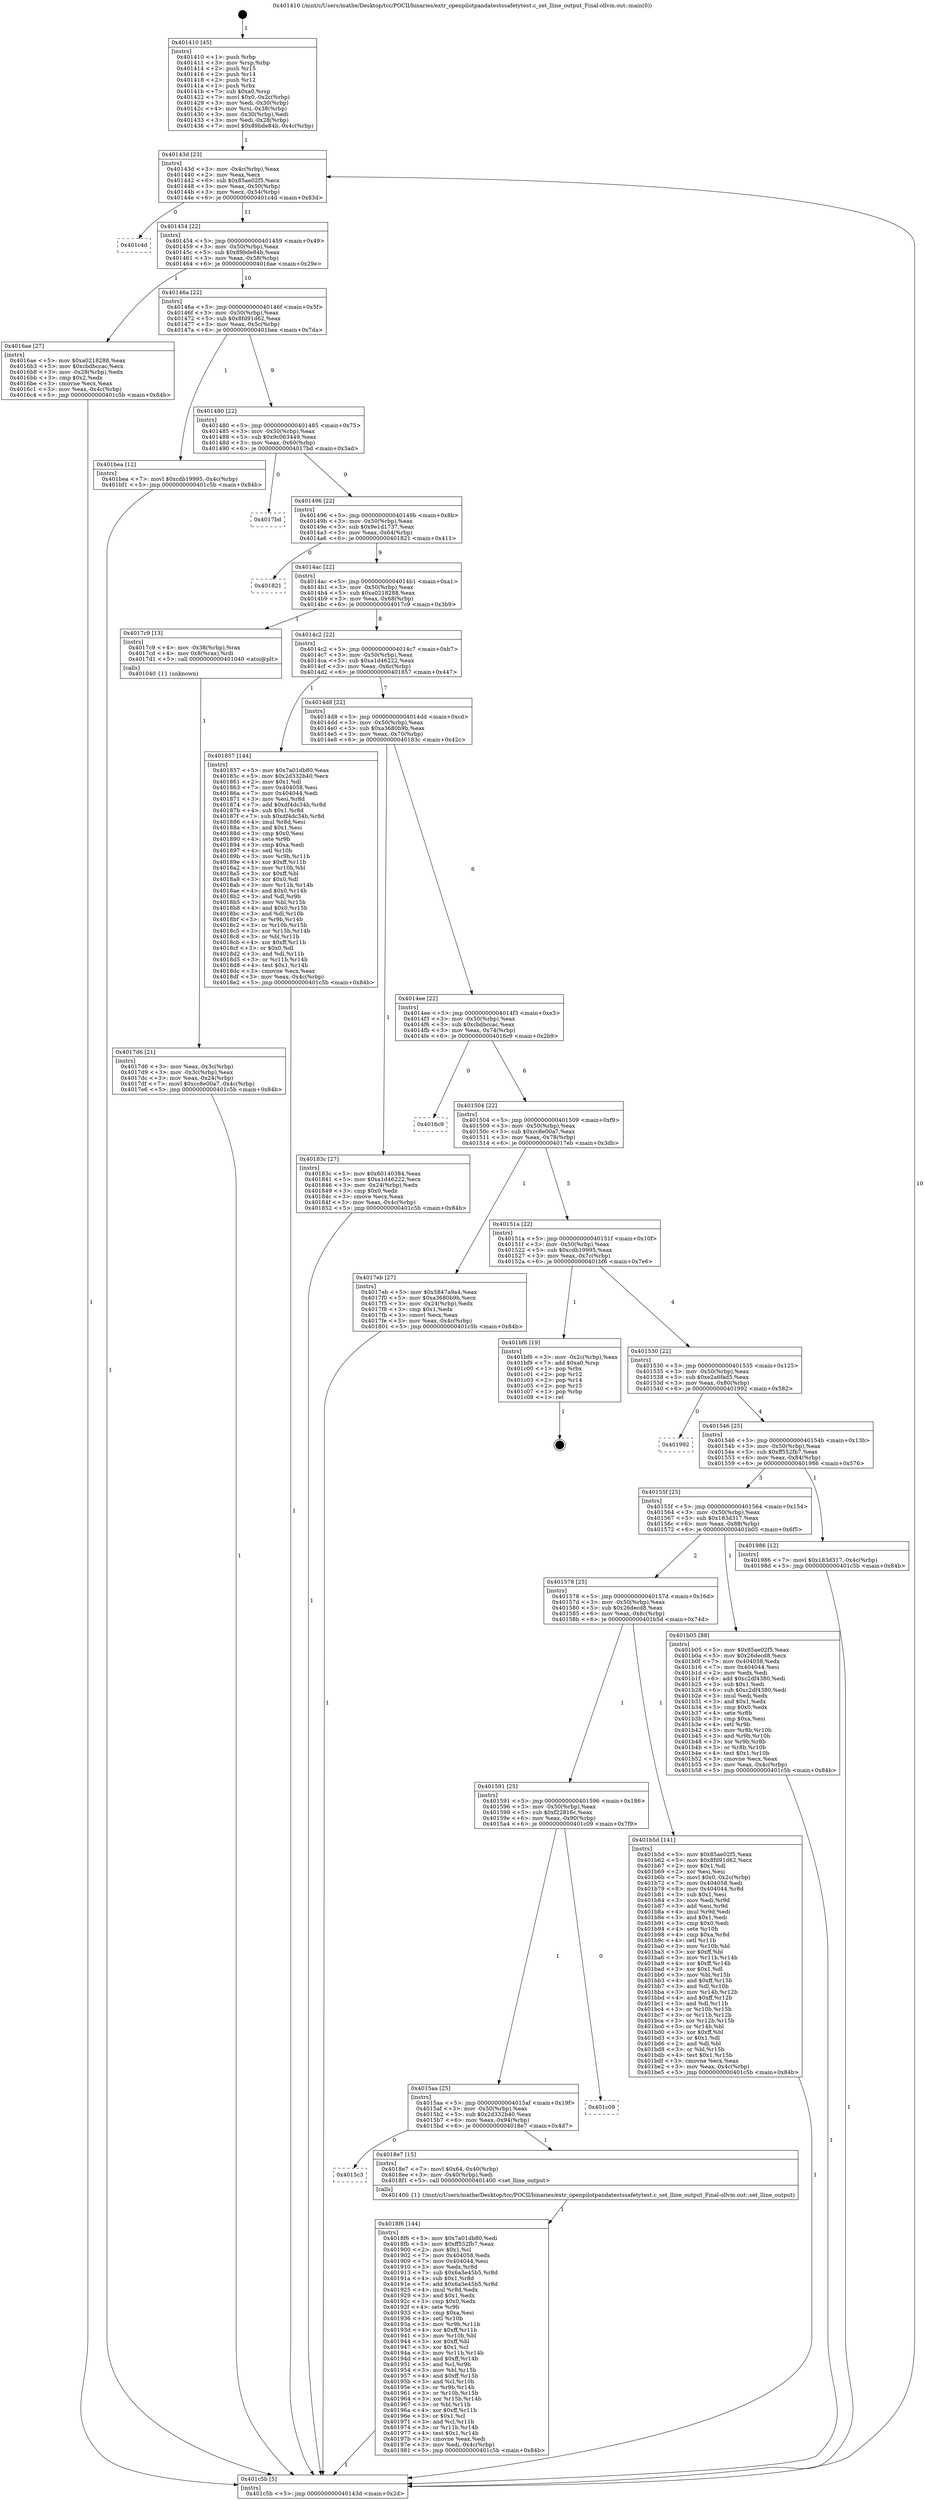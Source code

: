 digraph "0x401410" {
  label = "0x401410 (/mnt/c/Users/mathe/Desktop/tcc/POCII/binaries/extr_openpilotpandatestssafetytest.c_set_lline_output_Final-ollvm.out::main(0))"
  labelloc = "t"
  node[shape=record]

  Entry [label="",width=0.3,height=0.3,shape=circle,fillcolor=black,style=filled]
  "0x40143d" [label="{
     0x40143d [23]\l
     | [instrs]\l
     &nbsp;&nbsp;0x40143d \<+3\>: mov -0x4c(%rbp),%eax\l
     &nbsp;&nbsp;0x401440 \<+2\>: mov %eax,%ecx\l
     &nbsp;&nbsp;0x401442 \<+6\>: sub $0x85ae02f5,%ecx\l
     &nbsp;&nbsp;0x401448 \<+3\>: mov %eax,-0x50(%rbp)\l
     &nbsp;&nbsp;0x40144b \<+3\>: mov %ecx,-0x54(%rbp)\l
     &nbsp;&nbsp;0x40144e \<+6\>: je 0000000000401c4d \<main+0x83d\>\l
  }"]
  "0x401c4d" [label="{
     0x401c4d\l
  }", style=dashed]
  "0x401454" [label="{
     0x401454 [22]\l
     | [instrs]\l
     &nbsp;&nbsp;0x401454 \<+5\>: jmp 0000000000401459 \<main+0x49\>\l
     &nbsp;&nbsp;0x401459 \<+3\>: mov -0x50(%rbp),%eax\l
     &nbsp;&nbsp;0x40145c \<+5\>: sub $0x89bde84b,%eax\l
     &nbsp;&nbsp;0x401461 \<+3\>: mov %eax,-0x58(%rbp)\l
     &nbsp;&nbsp;0x401464 \<+6\>: je 00000000004016ae \<main+0x29e\>\l
  }"]
  Exit [label="",width=0.3,height=0.3,shape=circle,fillcolor=black,style=filled,peripheries=2]
  "0x4016ae" [label="{
     0x4016ae [27]\l
     | [instrs]\l
     &nbsp;&nbsp;0x4016ae \<+5\>: mov $0xa0218288,%eax\l
     &nbsp;&nbsp;0x4016b3 \<+5\>: mov $0xcbdbccac,%ecx\l
     &nbsp;&nbsp;0x4016b8 \<+3\>: mov -0x28(%rbp),%edx\l
     &nbsp;&nbsp;0x4016bb \<+3\>: cmp $0x2,%edx\l
     &nbsp;&nbsp;0x4016be \<+3\>: cmovne %ecx,%eax\l
     &nbsp;&nbsp;0x4016c1 \<+3\>: mov %eax,-0x4c(%rbp)\l
     &nbsp;&nbsp;0x4016c4 \<+5\>: jmp 0000000000401c5b \<main+0x84b\>\l
  }"]
  "0x40146a" [label="{
     0x40146a [22]\l
     | [instrs]\l
     &nbsp;&nbsp;0x40146a \<+5\>: jmp 000000000040146f \<main+0x5f\>\l
     &nbsp;&nbsp;0x40146f \<+3\>: mov -0x50(%rbp),%eax\l
     &nbsp;&nbsp;0x401472 \<+5\>: sub $0x8fd91d62,%eax\l
     &nbsp;&nbsp;0x401477 \<+3\>: mov %eax,-0x5c(%rbp)\l
     &nbsp;&nbsp;0x40147a \<+6\>: je 0000000000401bea \<main+0x7da\>\l
  }"]
  "0x401c5b" [label="{
     0x401c5b [5]\l
     | [instrs]\l
     &nbsp;&nbsp;0x401c5b \<+5\>: jmp 000000000040143d \<main+0x2d\>\l
  }"]
  "0x401410" [label="{
     0x401410 [45]\l
     | [instrs]\l
     &nbsp;&nbsp;0x401410 \<+1\>: push %rbp\l
     &nbsp;&nbsp;0x401411 \<+3\>: mov %rsp,%rbp\l
     &nbsp;&nbsp;0x401414 \<+2\>: push %r15\l
     &nbsp;&nbsp;0x401416 \<+2\>: push %r14\l
     &nbsp;&nbsp;0x401418 \<+2\>: push %r12\l
     &nbsp;&nbsp;0x40141a \<+1\>: push %rbx\l
     &nbsp;&nbsp;0x40141b \<+7\>: sub $0xa0,%rsp\l
     &nbsp;&nbsp;0x401422 \<+7\>: movl $0x0,-0x2c(%rbp)\l
     &nbsp;&nbsp;0x401429 \<+3\>: mov %edi,-0x30(%rbp)\l
     &nbsp;&nbsp;0x40142c \<+4\>: mov %rsi,-0x38(%rbp)\l
     &nbsp;&nbsp;0x401430 \<+3\>: mov -0x30(%rbp),%edi\l
     &nbsp;&nbsp;0x401433 \<+3\>: mov %edi,-0x28(%rbp)\l
     &nbsp;&nbsp;0x401436 \<+7\>: movl $0x89bde84b,-0x4c(%rbp)\l
  }"]
  "0x4018f6" [label="{
     0x4018f6 [144]\l
     | [instrs]\l
     &nbsp;&nbsp;0x4018f6 \<+5\>: mov $0x7a01db80,%edi\l
     &nbsp;&nbsp;0x4018fb \<+5\>: mov $0xff552fb7,%eax\l
     &nbsp;&nbsp;0x401900 \<+2\>: mov $0x1,%cl\l
     &nbsp;&nbsp;0x401902 \<+7\>: mov 0x404058,%edx\l
     &nbsp;&nbsp;0x401909 \<+7\>: mov 0x404044,%esi\l
     &nbsp;&nbsp;0x401910 \<+3\>: mov %edx,%r8d\l
     &nbsp;&nbsp;0x401913 \<+7\>: sub $0x6a3e45b5,%r8d\l
     &nbsp;&nbsp;0x40191a \<+4\>: sub $0x1,%r8d\l
     &nbsp;&nbsp;0x40191e \<+7\>: add $0x6a3e45b5,%r8d\l
     &nbsp;&nbsp;0x401925 \<+4\>: imul %r8d,%edx\l
     &nbsp;&nbsp;0x401929 \<+3\>: and $0x1,%edx\l
     &nbsp;&nbsp;0x40192c \<+3\>: cmp $0x0,%edx\l
     &nbsp;&nbsp;0x40192f \<+4\>: sete %r9b\l
     &nbsp;&nbsp;0x401933 \<+3\>: cmp $0xa,%esi\l
     &nbsp;&nbsp;0x401936 \<+4\>: setl %r10b\l
     &nbsp;&nbsp;0x40193a \<+3\>: mov %r9b,%r11b\l
     &nbsp;&nbsp;0x40193d \<+4\>: xor $0xff,%r11b\l
     &nbsp;&nbsp;0x401941 \<+3\>: mov %r10b,%bl\l
     &nbsp;&nbsp;0x401944 \<+3\>: xor $0xff,%bl\l
     &nbsp;&nbsp;0x401947 \<+3\>: xor $0x1,%cl\l
     &nbsp;&nbsp;0x40194a \<+3\>: mov %r11b,%r14b\l
     &nbsp;&nbsp;0x40194d \<+4\>: and $0xff,%r14b\l
     &nbsp;&nbsp;0x401951 \<+3\>: and %cl,%r9b\l
     &nbsp;&nbsp;0x401954 \<+3\>: mov %bl,%r15b\l
     &nbsp;&nbsp;0x401957 \<+4\>: and $0xff,%r15b\l
     &nbsp;&nbsp;0x40195b \<+3\>: and %cl,%r10b\l
     &nbsp;&nbsp;0x40195e \<+3\>: or %r9b,%r14b\l
     &nbsp;&nbsp;0x401961 \<+3\>: or %r10b,%r15b\l
     &nbsp;&nbsp;0x401964 \<+3\>: xor %r15b,%r14b\l
     &nbsp;&nbsp;0x401967 \<+3\>: or %bl,%r11b\l
     &nbsp;&nbsp;0x40196a \<+4\>: xor $0xff,%r11b\l
     &nbsp;&nbsp;0x40196e \<+3\>: or $0x1,%cl\l
     &nbsp;&nbsp;0x401971 \<+3\>: and %cl,%r11b\l
     &nbsp;&nbsp;0x401974 \<+3\>: or %r11b,%r14b\l
     &nbsp;&nbsp;0x401977 \<+4\>: test $0x1,%r14b\l
     &nbsp;&nbsp;0x40197b \<+3\>: cmovne %eax,%edi\l
     &nbsp;&nbsp;0x40197e \<+3\>: mov %edi,-0x4c(%rbp)\l
     &nbsp;&nbsp;0x401981 \<+5\>: jmp 0000000000401c5b \<main+0x84b\>\l
  }"]
  "0x401bea" [label="{
     0x401bea [12]\l
     | [instrs]\l
     &nbsp;&nbsp;0x401bea \<+7\>: movl $0xcdb19995,-0x4c(%rbp)\l
     &nbsp;&nbsp;0x401bf1 \<+5\>: jmp 0000000000401c5b \<main+0x84b\>\l
  }"]
  "0x401480" [label="{
     0x401480 [22]\l
     | [instrs]\l
     &nbsp;&nbsp;0x401480 \<+5\>: jmp 0000000000401485 \<main+0x75\>\l
     &nbsp;&nbsp;0x401485 \<+3\>: mov -0x50(%rbp),%eax\l
     &nbsp;&nbsp;0x401488 \<+5\>: sub $0x9c063449,%eax\l
     &nbsp;&nbsp;0x40148d \<+3\>: mov %eax,-0x60(%rbp)\l
     &nbsp;&nbsp;0x401490 \<+6\>: je 00000000004017bd \<main+0x3ad\>\l
  }"]
  "0x4015c3" [label="{
     0x4015c3\l
  }", style=dashed]
  "0x4017bd" [label="{
     0x4017bd\l
  }", style=dashed]
  "0x401496" [label="{
     0x401496 [22]\l
     | [instrs]\l
     &nbsp;&nbsp;0x401496 \<+5\>: jmp 000000000040149b \<main+0x8b\>\l
     &nbsp;&nbsp;0x40149b \<+3\>: mov -0x50(%rbp),%eax\l
     &nbsp;&nbsp;0x40149e \<+5\>: sub $0x9e1d1737,%eax\l
     &nbsp;&nbsp;0x4014a3 \<+3\>: mov %eax,-0x64(%rbp)\l
     &nbsp;&nbsp;0x4014a6 \<+6\>: je 0000000000401821 \<main+0x411\>\l
  }"]
  "0x4018e7" [label="{
     0x4018e7 [15]\l
     | [instrs]\l
     &nbsp;&nbsp;0x4018e7 \<+7\>: movl $0x64,-0x40(%rbp)\l
     &nbsp;&nbsp;0x4018ee \<+3\>: mov -0x40(%rbp),%edi\l
     &nbsp;&nbsp;0x4018f1 \<+5\>: call 0000000000401400 \<set_lline_output\>\l
     | [calls]\l
     &nbsp;&nbsp;0x401400 \{1\} (/mnt/c/Users/mathe/Desktop/tcc/POCII/binaries/extr_openpilotpandatestssafetytest.c_set_lline_output_Final-ollvm.out::set_lline_output)\l
  }"]
  "0x401821" [label="{
     0x401821\l
  }", style=dashed]
  "0x4014ac" [label="{
     0x4014ac [22]\l
     | [instrs]\l
     &nbsp;&nbsp;0x4014ac \<+5\>: jmp 00000000004014b1 \<main+0xa1\>\l
     &nbsp;&nbsp;0x4014b1 \<+3\>: mov -0x50(%rbp),%eax\l
     &nbsp;&nbsp;0x4014b4 \<+5\>: sub $0xa0218288,%eax\l
     &nbsp;&nbsp;0x4014b9 \<+3\>: mov %eax,-0x68(%rbp)\l
     &nbsp;&nbsp;0x4014bc \<+6\>: je 00000000004017c9 \<main+0x3b9\>\l
  }"]
  "0x4015aa" [label="{
     0x4015aa [25]\l
     | [instrs]\l
     &nbsp;&nbsp;0x4015aa \<+5\>: jmp 00000000004015af \<main+0x19f\>\l
     &nbsp;&nbsp;0x4015af \<+3\>: mov -0x50(%rbp),%eax\l
     &nbsp;&nbsp;0x4015b2 \<+5\>: sub $0x2d332b40,%eax\l
     &nbsp;&nbsp;0x4015b7 \<+6\>: mov %eax,-0x94(%rbp)\l
     &nbsp;&nbsp;0x4015bd \<+6\>: je 00000000004018e7 \<main+0x4d7\>\l
  }"]
  "0x4017c9" [label="{
     0x4017c9 [13]\l
     | [instrs]\l
     &nbsp;&nbsp;0x4017c9 \<+4\>: mov -0x38(%rbp),%rax\l
     &nbsp;&nbsp;0x4017cd \<+4\>: mov 0x8(%rax),%rdi\l
     &nbsp;&nbsp;0x4017d1 \<+5\>: call 0000000000401040 \<atoi@plt\>\l
     | [calls]\l
     &nbsp;&nbsp;0x401040 \{1\} (unknown)\l
  }"]
  "0x4014c2" [label="{
     0x4014c2 [22]\l
     | [instrs]\l
     &nbsp;&nbsp;0x4014c2 \<+5\>: jmp 00000000004014c7 \<main+0xb7\>\l
     &nbsp;&nbsp;0x4014c7 \<+3\>: mov -0x50(%rbp),%eax\l
     &nbsp;&nbsp;0x4014ca \<+5\>: sub $0xa1d46222,%eax\l
     &nbsp;&nbsp;0x4014cf \<+3\>: mov %eax,-0x6c(%rbp)\l
     &nbsp;&nbsp;0x4014d2 \<+6\>: je 0000000000401857 \<main+0x447\>\l
  }"]
  "0x4017d6" [label="{
     0x4017d6 [21]\l
     | [instrs]\l
     &nbsp;&nbsp;0x4017d6 \<+3\>: mov %eax,-0x3c(%rbp)\l
     &nbsp;&nbsp;0x4017d9 \<+3\>: mov -0x3c(%rbp),%eax\l
     &nbsp;&nbsp;0x4017dc \<+3\>: mov %eax,-0x24(%rbp)\l
     &nbsp;&nbsp;0x4017df \<+7\>: movl $0xcc8e00a7,-0x4c(%rbp)\l
     &nbsp;&nbsp;0x4017e6 \<+5\>: jmp 0000000000401c5b \<main+0x84b\>\l
  }"]
  "0x401c09" [label="{
     0x401c09\l
  }", style=dashed]
  "0x401857" [label="{
     0x401857 [144]\l
     | [instrs]\l
     &nbsp;&nbsp;0x401857 \<+5\>: mov $0x7a01db80,%eax\l
     &nbsp;&nbsp;0x40185c \<+5\>: mov $0x2d332b40,%ecx\l
     &nbsp;&nbsp;0x401861 \<+2\>: mov $0x1,%dl\l
     &nbsp;&nbsp;0x401863 \<+7\>: mov 0x404058,%esi\l
     &nbsp;&nbsp;0x40186a \<+7\>: mov 0x404044,%edi\l
     &nbsp;&nbsp;0x401871 \<+3\>: mov %esi,%r8d\l
     &nbsp;&nbsp;0x401874 \<+7\>: add $0xdf4dc34b,%r8d\l
     &nbsp;&nbsp;0x40187b \<+4\>: sub $0x1,%r8d\l
     &nbsp;&nbsp;0x40187f \<+7\>: sub $0xdf4dc34b,%r8d\l
     &nbsp;&nbsp;0x401886 \<+4\>: imul %r8d,%esi\l
     &nbsp;&nbsp;0x40188a \<+3\>: and $0x1,%esi\l
     &nbsp;&nbsp;0x40188d \<+3\>: cmp $0x0,%esi\l
     &nbsp;&nbsp;0x401890 \<+4\>: sete %r9b\l
     &nbsp;&nbsp;0x401894 \<+3\>: cmp $0xa,%edi\l
     &nbsp;&nbsp;0x401897 \<+4\>: setl %r10b\l
     &nbsp;&nbsp;0x40189b \<+3\>: mov %r9b,%r11b\l
     &nbsp;&nbsp;0x40189e \<+4\>: xor $0xff,%r11b\l
     &nbsp;&nbsp;0x4018a2 \<+3\>: mov %r10b,%bl\l
     &nbsp;&nbsp;0x4018a5 \<+3\>: xor $0xff,%bl\l
     &nbsp;&nbsp;0x4018a8 \<+3\>: xor $0x0,%dl\l
     &nbsp;&nbsp;0x4018ab \<+3\>: mov %r11b,%r14b\l
     &nbsp;&nbsp;0x4018ae \<+4\>: and $0x0,%r14b\l
     &nbsp;&nbsp;0x4018b2 \<+3\>: and %dl,%r9b\l
     &nbsp;&nbsp;0x4018b5 \<+3\>: mov %bl,%r15b\l
     &nbsp;&nbsp;0x4018b8 \<+4\>: and $0x0,%r15b\l
     &nbsp;&nbsp;0x4018bc \<+3\>: and %dl,%r10b\l
     &nbsp;&nbsp;0x4018bf \<+3\>: or %r9b,%r14b\l
     &nbsp;&nbsp;0x4018c2 \<+3\>: or %r10b,%r15b\l
     &nbsp;&nbsp;0x4018c5 \<+3\>: xor %r15b,%r14b\l
     &nbsp;&nbsp;0x4018c8 \<+3\>: or %bl,%r11b\l
     &nbsp;&nbsp;0x4018cb \<+4\>: xor $0xff,%r11b\l
     &nbsp;&nbsp;0x4018cf \<+3\>: or $0x0,%dl\l
     &nbsp;&nbsp;0x4018d2 \<+3\>: and %dl,%r11b\l
     &nbsp;&nbsp;0x4018d5 \<+3\>: or %r11b,%r14b\l
     &nbsp;&nbsp;0x4018d8 \<+4\>: test $0x1,%r14b\l
     &nbsp;&nbsp;0x4018dc \<+3\>: cmovne %ecx,%eax\l
     &nbsp;&nbsp;0x4018df \<+3\>: mov %eax,-0x4c(%rbp)\l
     &nbsp;&nbsp;0x4018e2 \<+5\>: jmp 0000000000401c5b \<main+0x84b\>\l
  }"]
  "0x4014d8" [label="{
     0x4014d8 [22]\l
     | [instrs]\l
     &nbsp;&nbsp;0x4014d8 \<+5\>: jmp 00000000004014dd \<main+0xcd\>\l
     &nbsp;&nbsp;0x4014dd \<+3\>: mov -0x50(%rbp),%eax\l
     &nbsp;&nbsp;0x4014e0 \<+5\>: sub $0xa3680b9b,%eax\l
     &nbsp;&nbsp;0x4014e5 \<+3\>: mov %eax,-0x70(%rbp)\l
     &nbsp;&nbsp;0x4014e8 \<+6\>: je 000000000040183c \<main+0x42c\>\l
  }"]
  "0x401591" [label="{
     0x401591 [25]\l
     | [instrs]\l
     &nbsp;&nbsp;0x401591 \<+5\>: jmp 0000000000401596 \<main+0x186\>\l
     &nbsp;&nbsp;0x401596 \<+3\>: mov -0x50(%rbp),%eax\l
     &nbsp;&nbsp;0x401599 \<+5\>: sub $0xf22816c,%eax\l
     &nbsp;&nbsp;0x40159e \<+6\>: mov %eax,-0x90(%rbp)\l
     &nbsp;&nbsp;0x4015a4 \<+6\>: je 0000000000401c09 \<main+0x7f9\>\l
  }"]
  "0x40183c" [label="{
     0x40183c [27]\l
     | [instrs]\l
     &nbsp;&nbsp;0x40183c \<+5\>: mov $0x60140384,%eax\l
     &nbsp;&nbsp;0x401841 \<+5\>: mov $0xa1d46222,%ecx\l
     &nbsp;&nbsp;0x401846 \<+3\>: mov -0x24(%rbp),%edx\l
     &nbsp;&nbsp;0x401849 \<+3\>: cmp $0x0,%edx\l
     &nbsp;&nbsp;0x40184c \<+3\>: cmove %ecx,%eax\l
     &nbsp;&nbsp;0x40184f \<+3\>: mov %eax,-0x4c(%rbp)\l
     &nbsp;&nbsp;0x401852 \<+5\>: jmp 0000000000401c5b \<main+0x84b\>\l
  }"]
  "0x4014ee" [label="{
     0x4014ee [22]\l
     | [instrs]\l
     &nbsp;&nbsp;0x4014ee \<+5\>: jmp 00000000004014f3 \<main+0xe3\>\l
     &nbsp;&nbsp;0x4014f3 \<+3\>: mov -0x50(%rbp),%eax\l
     &nbsp;&nbsp;0x4014f6 \<+5\>: sub $0xcbdbccac,%eax\l
     &nbsp;&nbsp;0x4014fb \<+3\>: mov %eax,-0x74(%rbp)\l
     &nbsp;&nbsp;0x4014fe \<+6\>: je 00000000004016c9 \<main+0x2b9\>\l
  }"]
  "0x401b5d" [label="{
     0x401b5d [141]\l
     | [instrs]\l
     &nbsp;&nbsp;0x401b5d \<+5\>: mov $0x85ae02f5,%eax\l
     &nbsp;&nbsp;0x401b62 \<+5\>: mov $0x8fd91d62,%ecx\l
     &nbsp;&nbsp;0x401b67 \<+2\>: mov $0x1,%dl\l
     &nbsp;&nbsp;0x401b69 \<+2\>: xor %esi,%esi\l
     &nbsp;&nbsp;0x401b6b \<+7\>: movl $0x0,-0x2c(%rbp)\l
     &nbsp;&nbsp;0x401b72 \<+7\>: mov 0x404058,%edi\l
     &nbsp;&nbsp;0x401b79 \<+8\>: mov 0x404044,%r8d\l
     &nbsp;&nbsp;0x401b81 \<+3\>: sub $0x1,%esi\l
     &nbsp;&nbsp;0x401b84 \<+3\>: mov %edi,%r9d\l
     &nbsp;&nbsp;0x401b87 \<+3\>: add %esi,%r9d\l
     &nbsp;&nbsp;0x401b8a \<+4\>: imul %r9d,%edi\l
     &nbsp;&nbsp;0x401b8e \<+3\>: and $0x1,%edi\l
     &nbsp;&nbsp;0x401b91 \<+3\>: cmp $0x0,%edi\l
     &nbsp;&nbsp;0x401b94 \<+4\>: sete %r10b\l
     &nbsp;&nbsp;0x401b98 \<+4\>: cmp $0xa,%r8d\l
     &nbsp;&nbsp;0x401b9c \<+4\>: setl %r11b\l
     &nbsp;&nbsp;0x401ba0 \<+3\>: mov %r10b,%bl\l
     &nbsp;&nbsp;0x401ba3 \<+3\>: xor $0xff,%bl\l
     &nbsp;&nbsp;0x401ba6 \<+3\>: mov %r11b,%r14b\l
     &nbsp;&nbsp;0x401ba9 \<+4\>: xor $0xff,%r14b\l
     &nbsp;&nbsp;0x401bad \<+3\>: xor $0x1,%dl\l
     &nbsp;&nbsp;0x401bb0 \<+3\>: mov %bl,%r15b\l
     &nbsp;&nbsp;0x401bb3 \<+4\>: and $0xff,%r15b\l
     &nbsp;&nbsp;0x401bb7 \<+3\>: and %dl,%r10b\l
     &nbsp;&nbsp;0x401bba \<+3\>: mov %r14b,%r12b\l
     &nbsp;&nbsp;0x401bbd \<+4\>: and $0xff,%r12b\l
     &nbsp;&nbsp;0x401bc1 \<+3\>: and %dl,%r11b\l
     &nbsp;&nbsp;0x401bc4 \<+3\>: or %r10b,%r15b\l
     &nbsp;&nbsp;0x401bc7 \<+3\>: or %r11b,%r12b\l
     &nbsp;&nbsp;0x401bca \<+3\>: xor %r12b,%r15b\l
     &nbsp;&nbsp;0x401bcd \<+3\>: or %r14b,%bl\l
     &nbsp;&nbsp;0x401bd0 \<+3\>: xor $0xff,%bl\l
     &nbsp;&nbsp;0x401bd3 \<+3\>: or $0x1,%dl\l
     &nbsp;&nbsp;0x401bd6 \<+2\>: and %dl,%bl\l
     &nbsp;&nbsp;0x401bd8 \<+3\>: or %bl,%r15b\l
     &nbsp;&nbsp;0x401bdb \<+4\>: test $0x1,%r15b\l
     &nbsp;&nbsp;0x401bdf \<+3\>: cmovne %ecx,%eax\l
     &nbsp;&nbsp;0x401be2 \<+3\>: mov %eax,-0x4c(%rbp)\l
     &nbsp;&nbsp;0x401be5 \<+5\>: jmp 0000000000401c5b \<main+0x84b\>\l
  }"]
  "0x4016c9" [label="{
     0x4016c9\l
  }", style=dashed]
  "0x401504" [label="{
     0x401504 [22]\l
     | [instrs]\l
     &nbsp;&nbsp;0x401504 \<+5\>: jmp 0000000000401509 \<main+0xf9\>\l
     &nbsp;&nbsp;0x401509 \<+3\>: mov -0x50(%rbp),%eax\l
     &nbsp;&nbsp;0x40150c \<+5\>: sub $0xcc8e00a7,%eax\l
     &nbsp;&nbsp;0x401511 \<+3\>: mov %eax,-0x78(%rbp)\l
     &nbsp;&nbsp;0x401514 \<+6\>: je 00000000004017eb \<main+0x3db\>\l
  }"]
  "0x401578" [label="{
     0x401578 [25]\l
     | [instrs]\l
     &nbsp;&nbsp;0x401578 \<+5\>: jmp 000000000040157d \<main+0x16d\>\l
     &nbsp;&nbsp;0x40157d \<+3\>: mov -0x50(%rbp),%eax\l
     &nbsp;&nbsp;0x401580 \<+5\>: sub $0x26decd8,%eax\l
     &nbsp;&nbsp;0x401585 \<+6\>: mov %eax,-0x8c(%rbp)\l
     &nbsp;&nbsp;0x40158b \<+6\>: je 0000000000401b5d \<main+0x74d\>\l
  }"]
  "0x4017eb" [label="{
     0x4017eb [27]\l
     | [instrs]\l
     &nbsp;&nbsp;0x4017eb \<+5\>: mov $0x5847a9a4,%eax\l
     &nbsp;&nbsp;0x4017f0 \<+5\>: mov $0xa3680b9b,%ecx\l
     &nbsp;&nbsp;0x4017f5 \<+3\>: mov -0x24(%rbp),%edx\l
     &nbsp;&nbsp;0x4017f8 \<+3\>: cmp $0x1,%edx\l
     &nbsp;&nbsp;0x4017fb \<+3\>: cmovl %ecx,%eax\l
     &nbsp;&nbsp;0x4017fe \<+3\>: mov %eax,-0x4c(%rbp)\l
     &nbsp;&nbsp;0x401801 \<+5\>: jmp 0000000000401c5b \<main+0x84b\>\l
  }"]
  "0x40151a" [label="{
     0x40151a [22]\l
     | [instrs]\l
     &nbsp;&nbsp;0x40151a \<+5\>: jmp 000000000040151f \<main+0x10f\>\l
     &nbsp;&nbsp;0x40151f \<+3\>: mov -0x50(%rbp),%eax\l
     &nbsp;&nbsp;0x401522 \<+5\>: sub $0xcdb19995,%eax\l
     &nbsp;&nbsp;0x401527 \<+3\>: mov %eax,-0x7c(%rbp)\l
     &nbsp;&nbsp;0x40152a \<+6\>: je 0000000000401bf6 \<main+0x7e6\>\l
  }"]
  "0x401b05" [label="{
     0x401b05 [88]\l
     | [instrs]\l
     &nbsp;&nbsp;0x401b05 \<+5\>: mov $0x85ae02f5,%eax\l
     &nbsp;&nbsp;0x401b0a \<+5\>: mov $0x26decd8,%ecx\l
     &nbsp;&nbsp;0x401b0f \<+7\>: mov 0x404058,%edx\l
     &nbsp;&nbsp;0x401b16 \<+7\>: mov 0x404044,%esi\l
     &nbsp;&nbsp;0x401b1d \<+2\>: mov %edx,%edi\l
     &nbsp;&nbsp;0x401b1f \<+6\>: add $0xc2df4380,%edi\l
     &nbsp;&nbsp;0x401b25 \<+3\>: sub $0x1,%edi\l
     &nbsp;&nbsp;0x401b28 \<+6\>: sub $0xc2df4380,%edi\l
     &nbsp;&nbsp;0x401b2e \<+3\>: imul %edi,%edx\l
     &nbsp;&nbsp;0x401b31 \<+3\>: and $0x1,%edx\l
     &nbsp;&nbsp;0x401b34 \<+3\>: cmp $0x0,%edx\l
     &nbsp;&nbsp;0x401b37 \<+4\>: sete %r8b\l
     &nbsp;&nbsp;0x401b3b \<+3\>: cmp $0xa,%esi\l
     &nbsp;&nbsp;0x401b3e \<+4\>: setl %r9b\l
     &nbsp;&nbsp;0x401b42 \<+3\>: mov %r8b,%r10b\l
     &nbsp;&nbsp;0x401b45 \<+3\>: and %r9b,%r10b\l
     &nbsp;&nbsp;0x401b48 \<+3\>: xor %r9b,%r8b\l
     &nbsp;&nbsp;0x401b4b \<+3\>: or %r8b,%r10b\l
     &nbsp;&nbsp;0x401b4e \<+4\>: test $0x1,%r10b\l
     &nbsp;&nbsp;0x401b52 \<+3\>: cmovne %ecx,%eax\l
     &nbsp;&nbsp;0x401b55 \<+3\>: mov %eax,-0x4c(%rbp)\l
     &nbsp;&nbsp;0x401b58 \<+5\>: jmp 0000000000401c5b \<main+0x84b\>\l
  }"]
  "0x401bf6" [label="{
     0x401bf6 [19]\l
     | [instrs]\l
     &nbsp;&nbsp;0x401bf6 \<+3\>: mov -0x2c(%rbp),%eax\l
     &nbsp;&nbsp;0x401bf9 \<+7\>: add $0xa0,%rsp\l
     &nbsp;&nbsp;0x401c00 \<+1\>: pop %rbx\l
     &nbsp;&nbsp;0x401c01 \<+2\>: pop %r12\l
     &nbsp;&nbsp;0x401c03 \<+2\>: pop %r14\l
     &nbsp;&nbsp;0x401c05 \<+2\>: pop %r15\l
     &nbsp;&nbsp;0x401c07 \<+1\>: pop %rbp\l
     &nbsp;&nbsp;0x401c08 \<+1\>: ret\l
  }"]
  "0x401530" [label="{
     0x401530 [22]\l
     | [instrs]\l
     &nbsp;&nbsp;0x401530 \<+5\>: jmp 0000000000401535 \<main+0x125\>\l
     &nbsp;&nbsp;0x401535 \<+3\>: mov -0x50(%rbp),%eax\l
     &nbsp;&nbsp;0x401538 \<+5\>: sub $0xe2a6fad5,%eax\l
     &nbsp;&nbsp;0x40153d \<+3\>: mov %eax,-0x80(%rbp)\l
     &nbsp;&nbsp;0x401540 \<+6\>: je 0000000000401992 \<main+0x582\>\l
  }"]
  "0x40155f" [label="{
     0x40155f [25]\l
     | [instrs]\l
     &nbsp;&nbsp;0x40155f \<+5\>: jmp 0000000000401564 \<main+0x154\>\l
     &nbsp;&nbsp;0x401564 \<+3\>: mov -0x50(%rbp),%eax\l
     &nbsp;&nbsp;0x401567 \<+5\>: sub $0x183d317,%eax\l
     &nbsp;&nbsp;0x40156c \<+6\>: mov %eax,-0x88(%rbp)\l
     &nbsp;&nbsp;0x401572 \<+6\>: je 0000000000401b05 \<main+0x6f5\>\l
  }"]
  "0x401992" [label="{
     0x401992\l
  }", style=dashed]
  "0x401546" [label="{
     0x401546 [25]\l
     | [instrs]\l
     &nbsp;&nbsp;0x401546 \<+5\>: jmp 000000000040154b \<main+0x13b\>\l
     &nbsp;&nbsp;0x40154b \<+3\>: mov -0x50(%rbp),%eax\l
     &nbsp;&nbsp;0x40154e \<+5\>: sub $0xff552fb7,%eax\l
     &nbsp;&nbsp;0x401553 \<+6\>: mov %eax,-0x84(%rbp)\l
     &nbsp;&nbsp;0x401559 \<+6\>: je 0000000000401986 \<main+0x576\>\l
  }"]
  "0x401986" [label="{
     0x401986 [12]\l
     | [instrs]\l
     &nbsp;&nbsp;0x401986 \<+7\>: movl $0x183d317,-0x4c(%rbp)\l
     &nbsp;&nbsp;0x40198d \<+5\>: jmp 0000000000401c5b \<main+0x84b\>\l
  }"]
  Entry -> "0x401410" [label=" 1"]
  "0x40143d" -> "0x401c4d" [label=" 0"]
  "0x40143d" -> "0x401454" [label=" 11"]
  "0x401bf6" -> Exit [label=" 1"]
  "0x401454" -> "0x4016ae" [label=" 1"]
  "0x401454" -> "0x40146a" [label=" 10"]
  "0x4016ae" -> "0x401c5b" [label=" 1"]
  "0x401410" -> "0x40143d" [label=" 1"]
  "0x401c5b" -> "0x40143d" [label=" 10"]
  "0x401bea" -> "0x401c5b" [label=" 1"]
  "0x40146a" -> "0x401bea" [label=" 1"]
  "0x40146a" -> "0x401480" [label=" 9"]
  "0x401b5d" -> "0x401c5b" [label=" 1"]
  "0x401480" -> "0x4017bd" [label=" 0"]
  "0x401480" -> "0x401496" [label=" 9"]
  "0x401b05" -> "0x401c5b" [label=" 1"]
  "0x401496" -> "0x401821" [label=" 0"]
  "0x401496" -> "0x4014ac" [label=" 9"]
  "0x401986" -> "0x401c5b" [label=" 1"]
  "0x4014ac" -> "0x4017c9" [label=" 1"]
  "0x4014ac" -> "0x4014c2" [label=" 8"]
  "0x4017c9" -> "0x4017d6" [label=" 1"]
  "0x4017d6" -> "0x401c5b" [label=" 1"]
  "0x4018e7" -> "0x4018f6" [label=" 1"]
  "0x4014c2" -> "0x401857" [label=" 1"]
  "0x4014c2" -> "0x4014d8" [label=" 7"]
  "0x4015aa" -> "0x4015c3" [label=" 0"]
  "0x4014d8" -> "0x40183c" [label=" 1"]
  "0x4014d8" -> "0x4014ee" [label=" 6"]
  "0x4018f6" -> "0x401c5b" [label=" 1"]
  "0x4014ee" -> "0x4016c9" [label=" 0"]
  "0x4014ee" -> "0x401504" [label=" 6"]
  "0x401591" -> "0x4015aa" [label=" 1"]
  "0x401504" -> "0x4017eb" [label=" 1"]
  "0x401504" -> "0x40151a" [label=" 5"]
  "0x4017eb" -> "0x401c5b" [label=" 1"]
  "0x40183c" -> "0x401c5b" [label=" 1"]
  "0x401857" -> "0x401c5b" [label=" 1"]
  "0x4015aa" -> "0x4018e7" [label=" 1"]
  "0x40151a" -> "0x401bf6" [label=" 1"]
  "0x40151a" -> "0x401530" [label=" 4"]
  "0x401578" -> "0x401591" [label=" 1"]
  "0x401530" -> "0x401992" [label=" 0"]
  "0x401530" -> "0x401546" [label=" 4"]
  "0x401591" -> "0x401c09" [label=" 0"]
  "0x401546" -> "0x401986" [label=" 1"]
  "0x401546" -> "0x40155f" [label=" 3"]
  "0x401578" -> "0x401b5d" [label=" 1"]
  "0x40155f" -> "0x401b05" [label=" 1"]
  "0x40155f" -> "0x401578" [label=" 2"]
}
